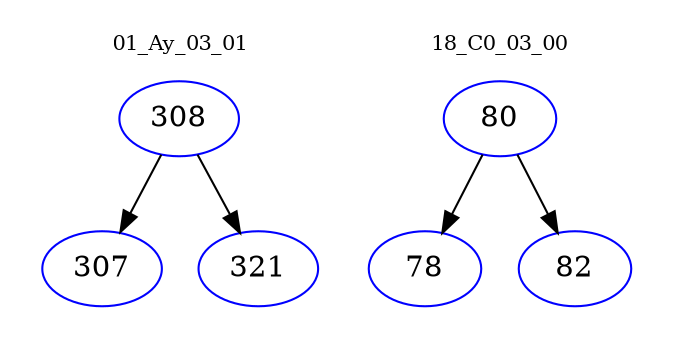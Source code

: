 digraph{
subgraph cluster_0 {
color = white
label = "01_Ay_03_01";
fontsize=10;
T0_308 [label="308", color="blue"]
T0_308 -> T0_307 [color="black"]
T0_307 [label="307", color="blue"]
T0_308 -> T0_321 [color="black"]
T0_321 [label="321", color="blue"]
}
subgraph cluster_1 {
color = white
label = "18_C0_03_00";
fontsize=10;
T1_80 [label="80", color="blue"]
T1_80 -> T1_78 [color="black"]
T1_78 [label="78", color="blue"]
T1_80 -> T1_82 [color="black"]
T1_82 [label="82", color="blue"]
}
}
